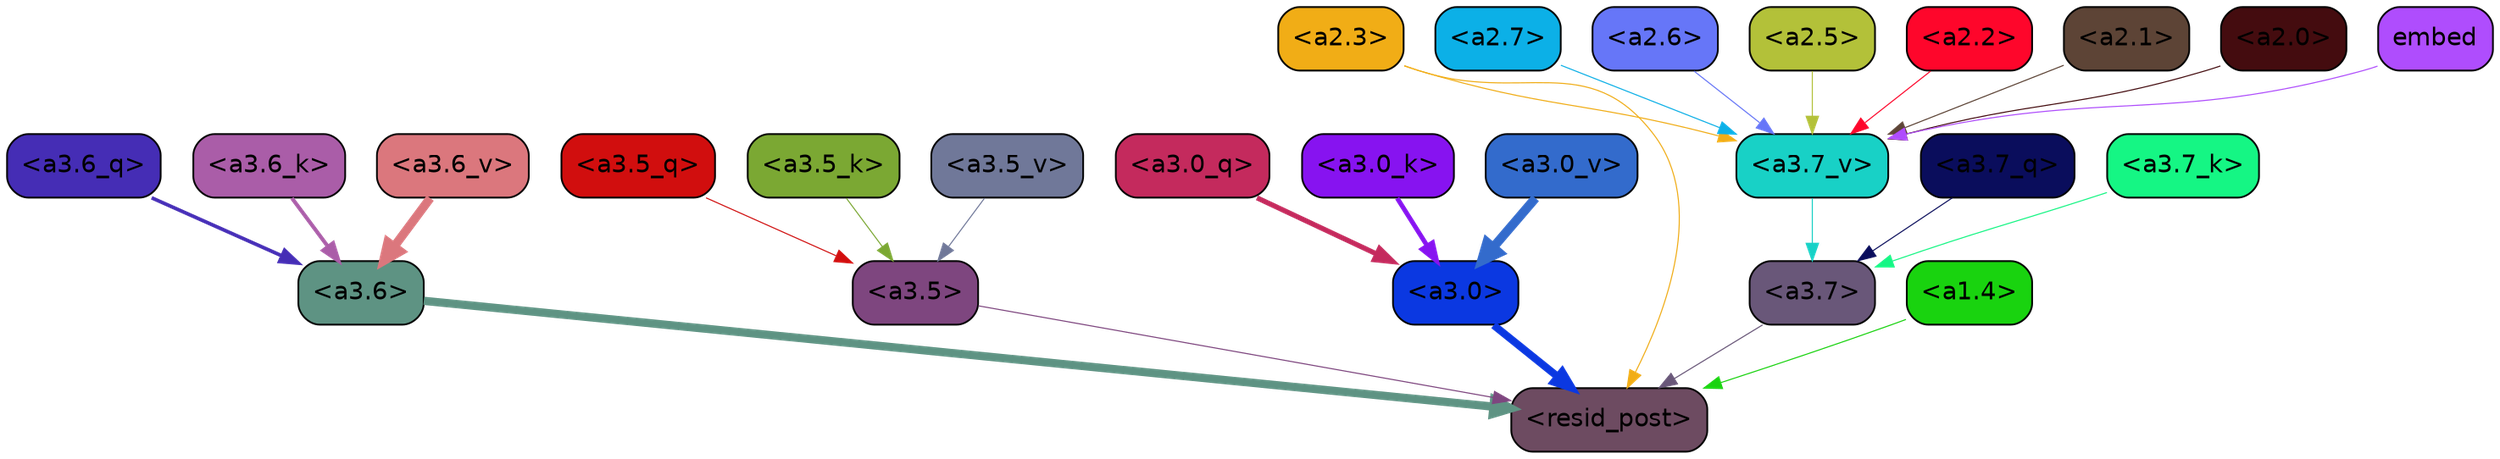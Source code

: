 strict digraph "" {
	graph [bgcolor=transparent,
		layout=dot,
		overlap=false,
		splines=true
	];
	"<a3.7>"	[color=black,
		fillcolor="#695779",
		fontname=Helvetica,
		shape=box,
		style="filled, rounded"];
	"<resid_post>"	[color=black,
		fillcolor="#6d4b61",
		fontname=Helvetica,
		shape=box,
		style="filled, rounded"];
	"<a3.7>" -> "<resid_post>"	[color="#695779",
		penwidth=0.6];
	"<a3.6>"	[color=black,
		fillcolor="#5e9383",
		fontname=Helvetica,
		shape=box,
		style="filled, rounded"];
	"<a3.6>" -> "<resid_post>"	[color="#5e9383",
		penwidth=4.6696330308914185];
	"<a3.5>"	[color=black,
		fillcolor="#7e467f",
		fontname=Helvetica,
		shape=box,
		style="filled, rounded"];
	"<a3.5>" -> "<resid_post>"	[color="#7e467f",
		penwidth=0.6];
	"<a3.0>"	[color=black,
		fillcolor="#0b38e1",
		fontname=Helvetica,
		shape=box,
		style="filled, rounded"];
	"<a3.0>" -> "<resid_post>"	[color="#0b38e1",
		penwidth=4.282557368278503];
	"<a2.3>"	[color=black,
		fillcolor="#f1ad16",
		fontname=Helvetica,
		shape=box,
		style="filled, rounded"];
	"<a2.3>" -> "<resid_post>"	[color="#f1ad16",
		penwidth=0.6];
	"<a3.7_v>"	[color=black,
		fillcolor="#18d1c6",
		fontname=Helvetica,
		shape=box,
		style="filled, rounded"];
	"<a2.3>" -> "<a3.7_v>"	[color="#f1ad16",
		penwidth=0.6];
	"<a1.4>"	[color=black,
		fillcolor="#19d30f",
		fontname=Helvetica,
		shape=box,
		style="filled, rounded"];
	"<a1.4>" -> "<resid_post>"	[color="#19d30f",
		penwidth=0.6];
	"<a3.7_q>"	[color=black,
		fillcolor="#0a0d5c",
		fontname=Helvetica,
		shape=box,
		style="filled, rounded"];
	"<a3.7_q>" -> "<a3.7>"	[color="#0a0d5c",
		penwidth=0.6];
	"<a3.6_q>"	[color=black,
		fillcolor="#452db5",
		fontname=Helvetica,
		shape=box,
		style="filled, rounded"];
	"<a3.6_q>" -> "<a3.6>"	[color="#452db5",
		penwidth=2.03758105635643];
	"<a3.5_q>"	[color=black,
		fillcolor="#d10e0e",
		fontname=Helvetica,
		shape=box,
		style="filled, rounded"];
	"<a3.5_q>" -> "<a3.5>"	[color="#d10e0e",
		penwidth=0.6];
	"<a3.0_q>"	[color=black,
		fillcolor="#c42a5d",
		fontname=Helvetica,
		shape=box,
		style="filled, rounded"];
	"<a3.0_q>" -> "<a3.0>"	[color="#c42a5d",
		penwidth=2.8638100624084473];
	"<a3.7_k>"	[color=black,
		fillcolor="#15f684",
		fontname=Helvetica,
		shape=box,
		style="filled, rounded"];
	"<a3.7_k>" -> "<a3.7>"	[color="#15f684",
		penwidth=0.6];
	"<a3.6_k>"	[color=black,
		fillcolor="#aa5da8",
		fontname=Helvetica,
		shape=box,
		style="filled, rounded"];
	"<a3.6_k>" -> "<a3.6>"	[color="#aa5da8",
		penwidth=2.174198240041733];
	"<a3.5_k>"	[color=black,
		fillcolor="#7ba833",
		fontname=Helvetica,
		shape=box,
		style="filled, rounded"];
	"<a3.5_k>" -> "<a3.5>"	[color="#7ba833",
		penwidth=0.6];
	"<a3.0_k>"	[color=black,
		fillcolor="#8713f0",
		fontname=Helvetica,
		shape=box,
		style="filled, rounded"];
	"<a3.0_k>" -> "<a3.0>"	[color="#8713f0",
		penwidth=2.6274144649505615];
	"<a3.7_v>" -> "<a3.7>"	[color="#18d1c6",
		penwidth=0.6];
	"<a3.6_v>"	[color=black,
		fillcolor="#db777d",
		fontname=Helvetica,
		shape=box,
		style="filled, rounded"];
	"<a3.6_v>" -> "<a3.6>"	[color="#db777d",
		penwidth=5.002329230308533];
	"<a3.5_v>"	[color=black,
		fillcolor="#707899",
		fontname=Helvetica,
		shape=box,
		style="filled, rounded"];
	"<a3.5_v>" -> "<a3.5>"	[color="#707899",
		penwidth=0.6];
	"<a3.0_v>"	[color=black,
		fillcolor="#336bcc",
		fontname=Helvetica,
		shape=box,
		style="filled, rounded"];
	"<a3.0_v>" -> "<a3.0>"	[color="#336bcc",
		penwidth=5.188832879066467];
	"<a2.7>"	[color=black,
		fillcolor="#0cb0e7",
		fontname=Helvetica,
		shape=box,
		style="filled, rounded"];
	"<a2.7>" -> "<a3.7_v>"	[color="#0cb0e7",
		penwidth=0.6];
	"<a2.6>"	[color=black,
		fillcolor="#6676f8",
		fontname=Helvetica,
		shape=box,
		style="filled, rounded"];
	"<a2.6>" -> "<a3.7_v>"	[color="#6676f8",
		penwidth=0.6];
	"<a2.5>"	[color=black,
		fillcolor="#b3c139",
		fontname=Helvetica,
		shape=box,
		style="filled, rounded"];
	"<a2.5>" -> "<a3.7_v>"	[color="#b3c139",
		penwidth=0.6];
	"<a2.2>"	[color=black,
		fillcolor="#fe062b",
		fontname=Helvetica,
		shape=box,
		style="filled, rounded"];
	"<a2.2>" -> "<a3.7_v>"	[color="#fe062b",
		penwidth=0.6];
	"<a2.1>"	[color=black,
		fillcolor="#5d4436",
		fontname=Helvetica,
		shape=box,
		style="filled, rounded"];
	"<a2.1>" -> "<a3.7_v>"	[color="#5d4436",
		penwidth=0.6];
	"<a2.0>"	[color=black,
		fillcolor="#440c0f",
		fontname=Helvetica,
		shape=box,
		style="filled, rounded"];
	"<a2.0>" -> "<a3.7_v>"	[color="#440c0f",
		penwidth=0.6];
	embed	[color=black,
		fillcolor="#af4dfd",
		fontname=Helvetica,
		shape=box,
		style="filled, rounded"];
	embed -> "<a3.7_v>"	[color="#af4dfd",
		penwidth=0.6];
}
